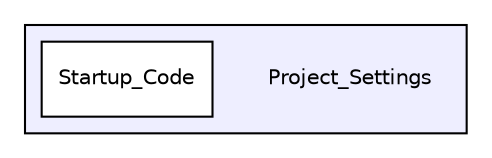 digraph "Project_Settings" {
  compound=true
  node [ fontsize="10", fontname="Helvetica"];
  edge [ labelfontsize="10", labelfontname="Helvetica"];
  subgraph clusterdir_b96ea59b200a3ecd19067f13915287f7 {
    graph [ bgcolor="#eeeeff", pencolor="black", label="" URL="dir_b96ea59b200a3ecd19067f13915287f7.html"];
    dir_b96ea59b200a3ecd19067f13915287f7 [shape=plaintext label="Project_Settings"];
    dir_5d4d294cd5fff04c652bfb54ed81f01f [shape=box label="Startup_Code" color="black" fillcolor="white" style="filled" URL="dir_5d4d294cd5fff04c652bfb54ed81f01f.html"];
  }
}
